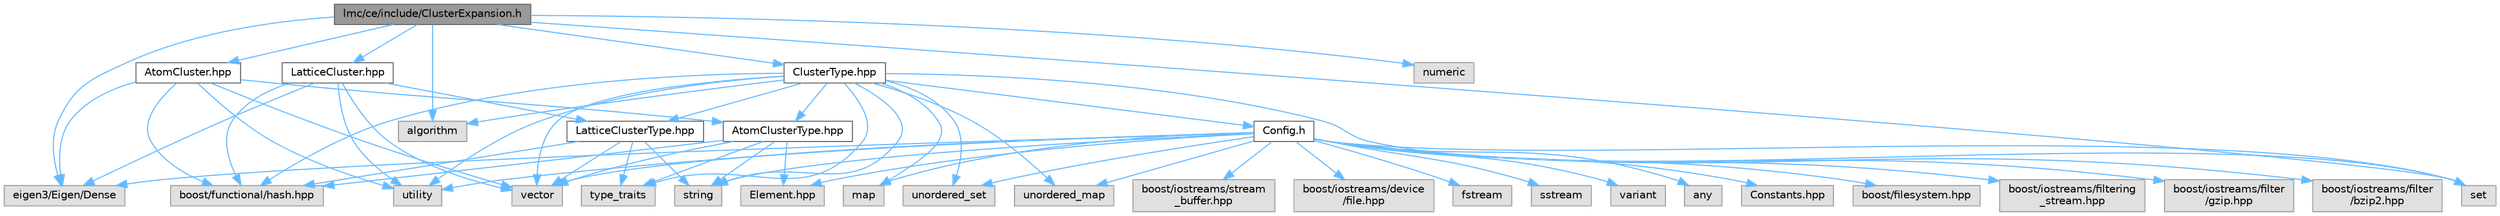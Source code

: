 digraph "lmc/ce/include/ClusterExpansion.h"
{
 // LATEX_PDF_SIZE
  bgcolor="transparent";
  edge [fontname=Helvetica,fontsize=10,labelfontname=Helvetica,labelfontsize=10];
  node [fontname=Helvetica,fontsize=10,shape=box,height=0.2,width=0.4];
  Node1 [id="Node000001",label="lmc/ce/include/ClusterExpansion.h",height=0.2,width=0.4,color="gray40", fillcolor="grey60", style="filled", fontcolor="black",tooltip="File for functions of ClusterExpansion methods."];
  Node1 -> Node2 [id="edge60_Node000001_Node000002",color="steelblue1",style="solid",tooltip=" "];
  Node2 [id="Node000002",label="set",height=0.2,width=0.4,color="grey60", fillcolor="#E0E0E0", style="filled",tooltip=" "];
  Node1 -> Node3 [id="edge61_Node000001_Node000003",color="steelblue1",style="solid",tooltip=" "];
  Node3 [id="Node000003",label="numeric",height=0.2,width=0.4,color="grey60", fillcolor="#E0E0E0", style="filled",tooltip=" "];
  Node1 -> Node4 [id="edge62_Node000001_Node000004",color="steelblue1",style="solid",tooltip=" "];
  Node4 [id="Node000004",label="algorithm",height=0.2,width=0.4,color="grey60", fillcolor="#E0E0E0", style="filled",tooltip=" "];
  Node1 -> Node5 [id="edge63_Node000001_Node000005",color="steelblue1",style="solid",tooltip=" "];
  Node5 [id="Node000005",label="eigen3/Eigen/Dense",height=0.2,width=0.4,color="grey60", fillcolor="#E0E0E0", style="filled",tooltip=" "];
  Node1 -> Node6 [id="edge64_Node000001_Node000006",color="steelblue1",style="solid",tooltip=" "];
  Node6 [id="Node000006",label="LatticeCluster.hpp",height=0.2,width=0.4,color="grey40", fillcolor="white", style="filled",URL="$LatticeCluster_8hpp_source.html",tooltip=" "];
  Node6 -> Node7 [id="edge65_Node000006_Node000007",color="steelblue1",style="solid",tooltip=" "];
  Node7 [id="Node000007",label="utility",height=0.2,width=0.4,color="grey60", fillcolor="#E0E0E0", style="filled",tooltip=" "];
  Node6 -> Node8 [id="edge66_Node000006_Node000008",color="steelblue1",style="solid",tooltip=" "];
  Node8 [id="Node000008",label="vector",height=0.2,width=0.4,color="grey60", fillcolor="#E0E0E0", style="filled",tooltip=" "];
  Node6 -> Node9 [id="edge67_Node000006_Node000009",color="steelblue1",style="solid",tooltip=" "];
  Node9 [id="Node000009",label="boost/functional/hash.hpp",height=0.2,width=0.4,color="grey60", fillcolor="#E0E0E0", style="filled",tooltip=" "];
  Node6 -> Node5 [id="edge68_Node000006_Node000005",color="steelblue1",style="solid",tooltip=" "];
  Node6 -> Node10 [id="edge69_Node000006_Node000010",color="steelblue1",style="solid",tooltip=" "];
  Node10 [id="Node000010",label="LatticeClusterType.hpp",height=0.2,width=0.4,color="grey40", fillcolor="white", style="filled",URL="$LatticeClusterType_8hpp_source.html",tooltip=" "];
  Node10 -> Node11 [id="edge70_Node000010_Node000011",color="steelblue1",style="solid",tooltip=" "];
  Node11 [id="Node000011",label="string",height=0.2,width=0.4,color="grey60", fillcolor="#E0E0E0", style="filled",tooltip=" "];
  Node10 -> Node8 [id="edge71_Node000010_Node000008",color="steelblue1",style="solid",tooltip=" "];
  Node10 -> Node12 [id="edge72_Node000010_Node000012",color="steelblue1",style="solid",tooltip=" "];
  Node12 [id="Node000012",label="type_traits",height=0.2,width=0.4,color="grey60", fillcolor="#E0E0E0", style="filled",tooltip=" "];
  Node10 -> Node9 [id="edge73_Node000010_Node000009",color="steelblue1",style="solid",tooltip=" "];
  Node1 -> Node13 [id="edge74_Node000001_Node000013",color="steelblue1",style="solid",tooltip=" "];
  Node13 [id="Node000013",label="AtomCluster.hpp",height=0.2,width=0.4,color="grey40", fillcolor="white", style="filled",URL="$AtomCluster_8hpp_source.html",tooltip=" "];
  Node13 -> Node7 [id="edge75_Node000013_Node000007",color="steelblue1",style="solid",tooltip=" "];
  Node13 -> Node8 [id="edge76_Node000013_Node000008",color="steelblue1",style="solid",tooltip=" "];
  Node13 -> Node9 [id="edge77_Node000013_Node000009",color="steelblue1",style="solid",tooltip=" "];
  Node13 -> Node5 [id="edge78_Node000013_Node000005",color="steelblue1",style="solid",tooltip=" "];
  Node13 -> Node14 [id="edge79_Node000013_Node000014",color="steelblue1",style="solid",tooltip=" "];
  Node14 [id="Node000014",label="AtomClusterType.hpp",height=0.2,width=0.4,color="grey40", fillcolor="white", style="filled",URL="$AtomClusterType_8hpp_source.html",tooltip=" "];
  Node14 -> Node11 [id="edge80_Node000014_Node000011",color="steelblue1",style="solid",tooltip=" "];
  Node14 -> Node8 [id="edge81_Node000014_Node000008",color="steelblue1",style="solid",tooltip=" "];
  Node14 -> Node12 [id="edge82_Node000014_Node000012",color="steelblue1",style="solid",tooltip=" "];
  Node14 -> Node9 [id="edge83_Node000014_Node000009",color="steelblue1",style="solid",tooltip=" "];
  Node14 -> Node15 [id="edge84_Node000014_Node000015",color="steelblue1",style="solid",tooltip=" "];
  Node15 [id="Node000015",label="Element.hpp",height=0.2,width=0.4,color="grey60", fillcolor="#E0E0E0", style="filled",tooltip=" "];
  Node1 -> Node16 [id="edge85_Node000001_Node000016",color="steelblue1",style="solid",tooltip=" "];
  Node16 [id="Node000016",label="ClusterType.hpp",height=0.2,width=0.4,color="grey40", fillcolor="white", style="filled",URL="$ClusterType_8hpp_source.html",tooltip=" "];
  Node16 -> Node7 [id="edge86_Node000016_Node000007",color="steelblue1",style="solid",tooltip=" "];
  Node16 -> Node11 [id="edge87_Node000016_Node000011",color="steelblue1",style="solid",tooltip=" "];
  Node16 -> Node8 [id="edge88_Node000016_Node000008",color="steelblue1",style="solid",tooltip=" "];
  Node16 -> Node17 [id="edge89_Node000016_Node000017",color="steelblue1",style="solid",tooltip=" "];
  Node17 [id="Node000017",label="map",height=0.2,width=0.4,color="grey60", fillcolor="#E0E0E0", style="filled",tooltip=" "];
  Node16 -> Node2 [id="edge90_Node000016_Node000002",color="steelblue1",style="solid",tooltip=" "];
  Node16 -> Node18 [id="edge91_Node000016_Node000018",color="steelblue1",style="solid",tooltip=" "];
  Node18 [id="Node000018",label="unordered_set",height=0.2,width=0.4,color="grey60", fillcolor="#E0E0E0", style="filled",tooltip=" "];
  Node16 -> Node19 [id="edge92_Node000016_Node000019",color="steelblue1",style="solid",tooltip=" "];
  Node19 [id="Node000019",label="unordered_map",height=0.2,width=0.4,color="grey60", fillcolor="#E0E0E0", style="filled",tooltip=" "];
  Node16 -> Node4 [id="edge93_Node000016_Node000004",color="steelblue1",style="solid",tooltip=" "];
  Node16 -> Node12 [id="edge94_Node000016_Node000012",color="steelblue1",style="solid",tooltip=" "];
  Node16 -> Node9 [id="edge95_Node000016_Node000009",color="steelblue1",style="solid",tooltip=" "];
  Node16 -> Node20 [id="edge96_Node000016_Node000020",color="steelblue1",style="solid",tooltip=" "];
  Node20 [id="Node000020",label="Config.h",height=0.2,width=0.4,color="grey40", fillcolor="white", style="filled",URL="$Config_8h.html",tooltip="File for the Config class definition."];
  Node20 -> Node11 [id="edge97_Node000020_Node000011",color="steelblue1",style="solid",tooltip=" "];
  Node20 -> Node21 [id="edge98_Node000020_Node000021",color="steelblue1",style="solid",tooltip=" "];
  Node21 [id="Node000021",label="fstream",height=0.2,width=0.4,color="grey60", fillcolor="#E0E0E0", style="filled",tooltip=" "];
  Node20 -> Node22 [id="edge99_Node000020_Node000022",color="steelblue1",style="solid",tooltip=" "];
  Node22 [id="Node000022",label="sstream",height=0.2,width=0.4,color="grey60", fillcolor="#E0E0E0", style="filled",tooltip=" "];
  Node20 -> Node8 [id="edge100_Node000020_Node000008",color="steelblue1",style="solid",tooltip=" "];
  Node20 -> Node2 [id="edge101_Node000020_Node000002",color="steelblue1",style="solid",tooltip=" "];
  Node20 -> Node18 [id="edge102_Node000020_Node000018",color="steelblue1",style="solid",tooltip=" "];
  Node20 -> Node17 [id="edge103_Node000020_Node000017",color="steelblue1",style="solid",tooltip=" "];
  Node20 -> Node19 [id="edge104_Node000020_Node000019",color="steelblue1",style="solid",tooltip=" "];
  Node20 -> Node7 [id="edge105_Node000020_Node000007",color="steelblue1",style="solid",tooltip=" "];
  Node20 -> Node23 [id="edge106_Node000020_Node000023",color="steelblue1",style="solid",tooltip=" "];
  Node23 [id="Node000023",label="variant",height=0.2,width=0.4,color="grey60", fillcolor="#E0E0E0", style="filled",tooltip=" "];
  Node20 -> Node24 [id="edge107_Node000020_Node000024",color="steelblue1",style="solid",tooltip=" "];
  Node24 [id="Node000024",label="any",height=0.2,width=0.4,color="grey60", fillcolor="#E0E0E0", style="filled",tooltip=" "];
  Node20 -> Node5 [id="edge108_Node000020_Node000005",color="steelblue1",style="solid",tooltip=" "];
  Node20 -> Node25 [id="edge109_Node000020_Node000025",color="steelblue1",style="solid",tooltip=" "];
  Node25 [id="Node000025",label="Constants.hpp",height=0.2,width=0.4,color="grey60", fillcolor="#E0E0E0", style="filled",tooltip=" "];
  Node20 -> Node15 [id="edge110_Node000020_Node000015",color="steelblue1",style="solid",tooltip=" "];
  Node20 -> Node26 [id="edge111_Node000020_Node000026",color="steelblue1",style="solid",tooltip=" "];
  Node26 [id="Node000026",label="boost/filesystem.hpp",height=0.2,width=0.4,color="grey60", fillcolor="#E0E0E0", style="filled",tooltip=" "];
  Node20 -> Node27 [id="edge112_Node000020_Node000027",color="steelblue1",style="solid",tooltip=" "];
  Node27 [id="Node000027",label="boost/iostreams/filtering\l_stream.hpp",height=0.2,width=0.4,color="grey60", fillcolor="#E0E0E0", style="filled",tooltip=" "];
  Node20 -> Node28 [id="edge113_Node000020_Node000028",color="steelblue1",style="solid",tooltip=" "];
  Node28 [id="Node000028",label="boost/iostreams/filter\l/gzip.hpp",height=0.2,width=0.4,color="grey60", fillcolor="#E0E0E0", style="filled",tooltip=" "];
  Node20 -> Node29 [id="edge114_Node000020_Node000029",color="steelblue1",style="solid",tooltip=" "];
  Node29 [id="Node000029",label="boost/iostreams/filter\l/bzip2.hpp",height=0.2,width=0.4,color="grey60", fillcolor="#E0E0E0", style="filled",tooltip=" "];
  Node20 -> Node30 [id="edge115_Node000020_Node000030",color="steelblue1",style="solid",tooltip=" "];
  Node30 [id="Node000030",label="boost/iostreams/stream\l_buffer.hpp",height=0.2,width=0.4,color="grey60", fillcolor="#E0E0E0", style="filled",tooltip=" "];
  Node20 -> Node31 [id="edge116_Node000020_Node000031",color="steelblue1",style="solid",tooltip=" "];
  Node31 [id="Node000031",label="boost/iostreams/device\l/file.hpp",height=0.2,width=0.4,color="grey60", fillcolor="#E0E0E0", style="filled",tooltip=" "];
  Node16 -> Node14 [id="edge117_Node000016_Node000014",color="steelblue1",style="solid",tooltip=" "];
  Node16 -> Node10 [id="edge118_Node000016_Node000010",color="steelblue1",style="solid",tooltip=" "];
}
